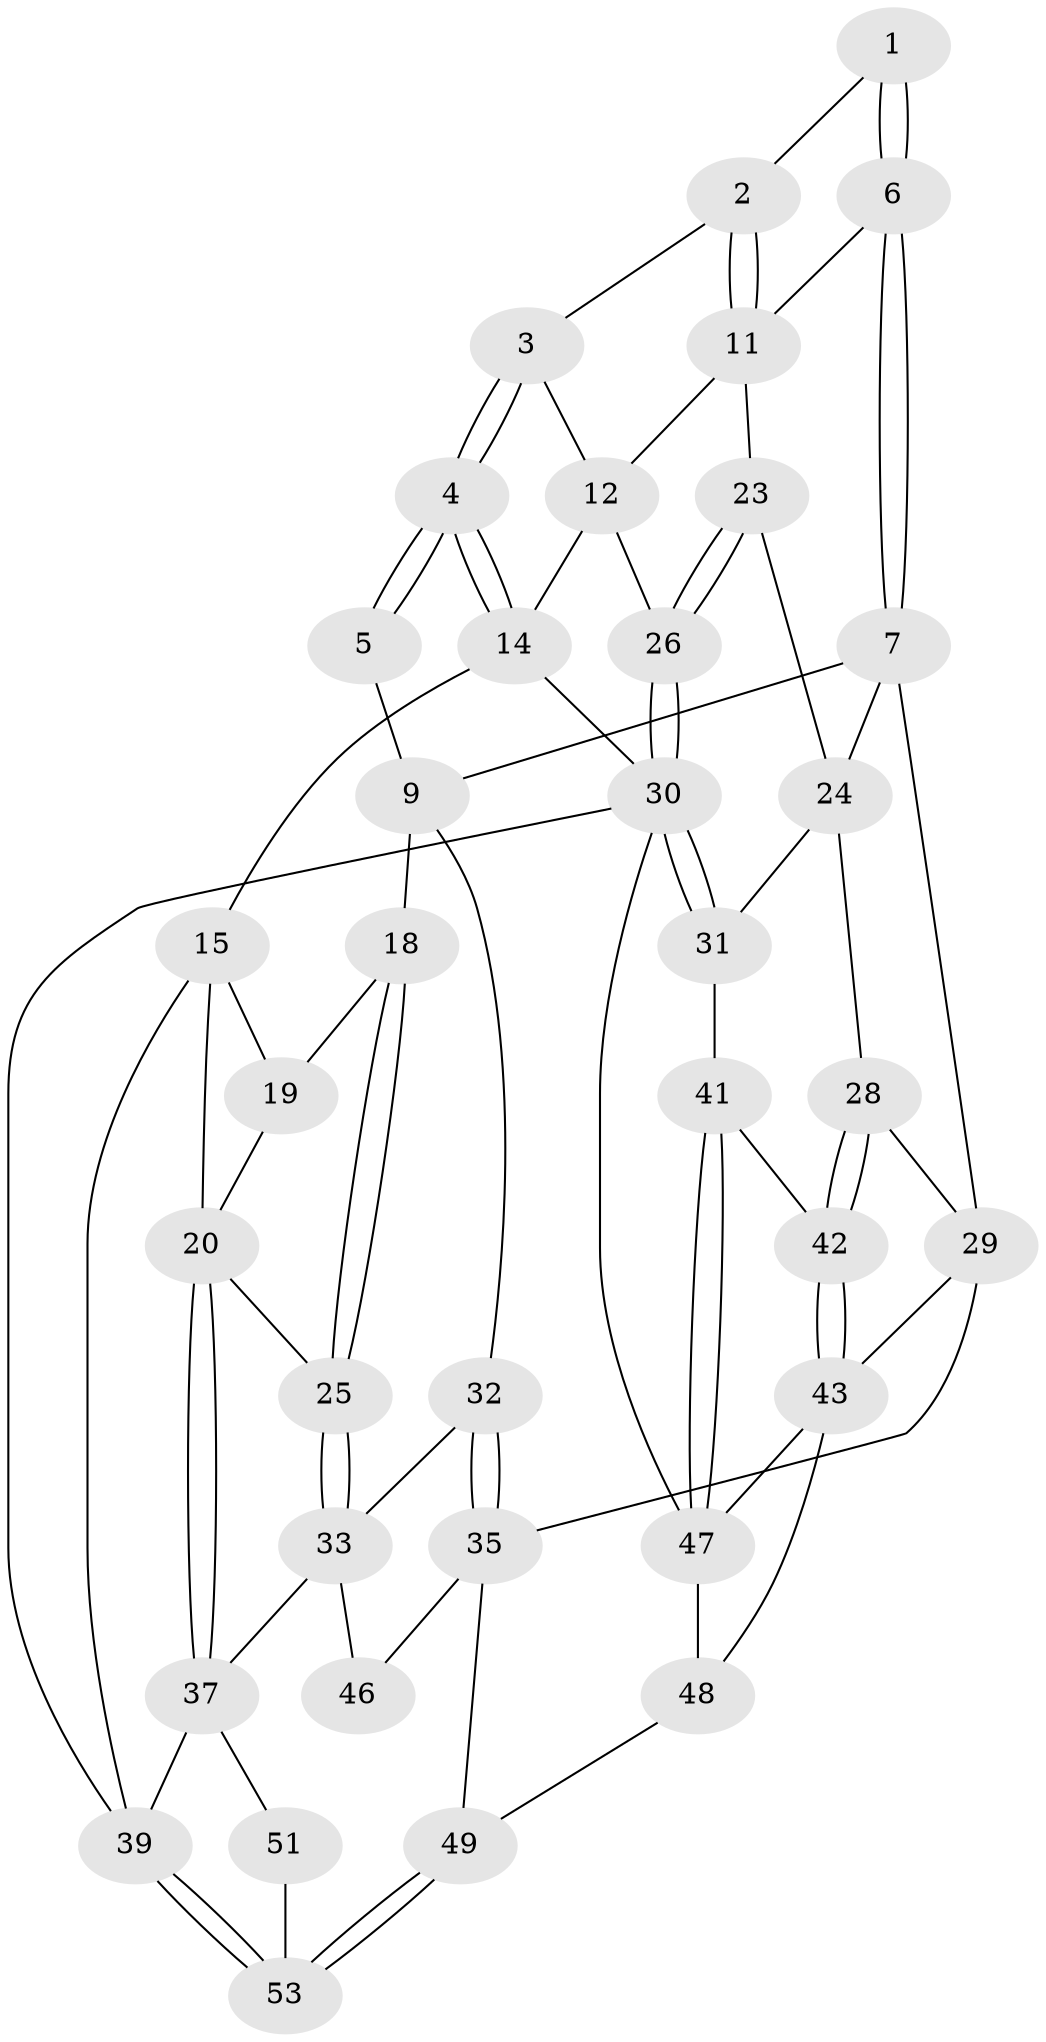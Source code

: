 // Generated by graph-tools (version 1.1) at 2025/52/02/27/25 19:52:39]
// undirected, 37 vertices, 80 edges
graph export_dot {
graph [start="1"]
  node [color=gray90,style=filled];
  1 [pos="+0.6457402558987136+0.01749926548196834"];
  2 [pos="+0.870310468029383+0.08834702922514283"];
  3 [pos="+0.9098091353080954+0.05736405655798488"];
  4 [pos="+1+0"];
  5 [pos="+0.48557811547098895+0",super="+10"];
  6 [pos="+0.73547060951321+0.21328783260403555"];
  7 [pos="+0.6531768545163474+0.284901779189208",super="+8"];
  9 [pos="+0.5220133485372328+0.2971535883180219",super="+17"];
  11 [pos="+0.8068153608793719+0.19460317282540157",super="+13"];
  12 [pos="+0.9710354163333051+0.24579906892085576",super="+22"];
  14 [pos="+1+0"];
  15 [pos="+0+0",super="+16"];
  18 [pos="+0.30350044829556805+0.3207379711650192"];
  19 [pos="+0.23887659119855104+0.20186405281963155"];
  20 [pos="+0+0.24525031954440044",super="+21"];
  23 [pos="+0.8939127160981317+0.3453681106245088"];
  24 [pos="+0.8630433293151483+0.38403866358144",super="+27"];
  25 [pos="+0.16693536569540893+0.42016448059428957"];
  26 [pos="+1+0.44979130069327183"];
  28 [pos="+0.7660962868899135+0.5076903648092388"];
  29 [pos="+0.6447562326414099+0.5065483733867087",super="+34"];
  30 [pos="+1+0.6150992733704045",super="+40"];
  31 [pos="+1+0.6161968598965489"];
  32 [pos="+0.3189604216552367+0.5508804689228568"];
  33 [pos="+0.20767553022492527+0.543456502493827",super="+36"];
  35 [pos="+0.37565639865995853+0.6007862767034462",super="+45"];
  37 [pos="+0+0.7352698033555735",super="+38"];
  39 [pos="+0+1"];
  41 [pos="+0.9625680902294964+0.6658625329625331"];
  42 [pos="+0.8796047564007118+0.6539235078867395"];
  43 [pos="+0.7613992930395663+0.7409845515195",super="+44"];
  46 [pos="+0.23815723593829022+0.8090098903262778"];
  47 [pos="+0.8892875497491974+0.8366374967874121",super="+50"];
  48 [pos="+0.5342295257820547+1"];
  49 [pos="+0.5253921265444699+1"];
  51 [pos="+0.11973298329118051+0.8960323981902737",super="+52"];
  53 [pos="+0.2593438568065222+1",super="+54"];
  1 -- 2;
  1 -- 6;
  1 -- 6;
  2 -- 3;
  2 -- 11;
  2 -- 11;
  3 -- 4;
  3 -- 4;
  3 -- 12;
  4 -- 5;
  4 -- 5;
  4 -- 14;
  4 -- 14;
  5 -- 9;
  6 -- 7;
  6 -- 7;
  6 -- 11;
  7 -- 24;
  7 -- 9;
  7 -- 29;
  9 -- 32;
  9 -- 18;
  11 -- 12;
  11 -- 23;
  12 -- 26;
  12 -- 14;
  14 -- 15;
  14 -- 30;
  15 -- 20;
  15 -- 39;
  15 -- 19;
  18 -- 19;
  18 -- 25;
  18 -- 25;
  19 -- 20;
  20 -- 37;
  20 -- 37;
  20 -- 25;
  23 -- 24;
  23 -- 26;
  23 -- 26;
  24 -- 28;
  24 -- 31;
  25 -- 33;
  25 -- 33;
  26 -- 30;
  26 -- 30;
  28 -- 29;
  28 -- 42;
  28 -- 42;
  29 -- 35;
  29 -- 43;
  30 -- 31;
  30 -- 31;
  30 -- 47;
  30 -- 39;
  31 -- 41;
  32 -- 33;
  32 -- 35;
  32 -- 35;
  33 -- 37;
  33 -- 46;
  35 -- 49;
  35 -- 46;
  37 -- 51;
  37 -- 39;
  39 -- 53;
  39 -- 53;
  41 -- 42;
  41 -- 47;
  41 -- 47;
  42 -- 43;
  42 -- 43;
  43 -- 47;
  43 -- 48;
  47 -- 48;
  48 -- 49;
  49 -- 53;
  49 -- 53;
  51 -- 53 [weight=2];
}
